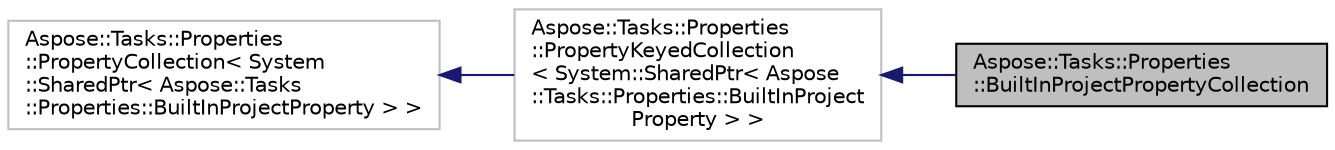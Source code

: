 digraph "Aspose::Tasks::Properties::BuiltInProjectPropertyCollection"
{
 // LATEX_PDF_SIZE
  edge [fontname="Helvetica",fontsize="10",labelfontname="Helvetica",labelfontsize="10"];
  node [fontname="Helvetica",fontsize="10",shape=record];
  rankdir="LR";
  Node1 [label="Aspose::Tasks::Properties\l::BuiltInProjectPropertyCollection",height=0.2,width=0.4,color="black", fillcolor="grey75", style="filled", fontcolor="black",tooltip="Represents a collection of built-in project properties."];
  Node2 -> Node1 [dir="back",color="midnightblue",fontsize="10",style="solid",fontname="Helvetica"];
  Node2 [label="Aspose::Tasks::Properties\l::PropertyKeyedCollection\l\< System::SharedPtr\< Aspose\l::Tasks::Properties::BuiltInProject\lProperty \> \>",height=0.2,width=0.4,color="grey75", fillcolor="white", style="filled",tooltip=" "];
  Node3 -> Node2 [dir="back",color="midnightblue",fontsize="10",style="solid",fontname="Helvetica"];
  Node3 [label="Aspose::Tasks::Properties\l::PropertyCollection\< System\l::SharedPtr\< Aspose::Tasks\l::Properties::BuiltInProjectProperty \> \>",height=0.2,width=0.4,color="grey75", fillcolor="white", style="filled",tooltip=" "];
}
